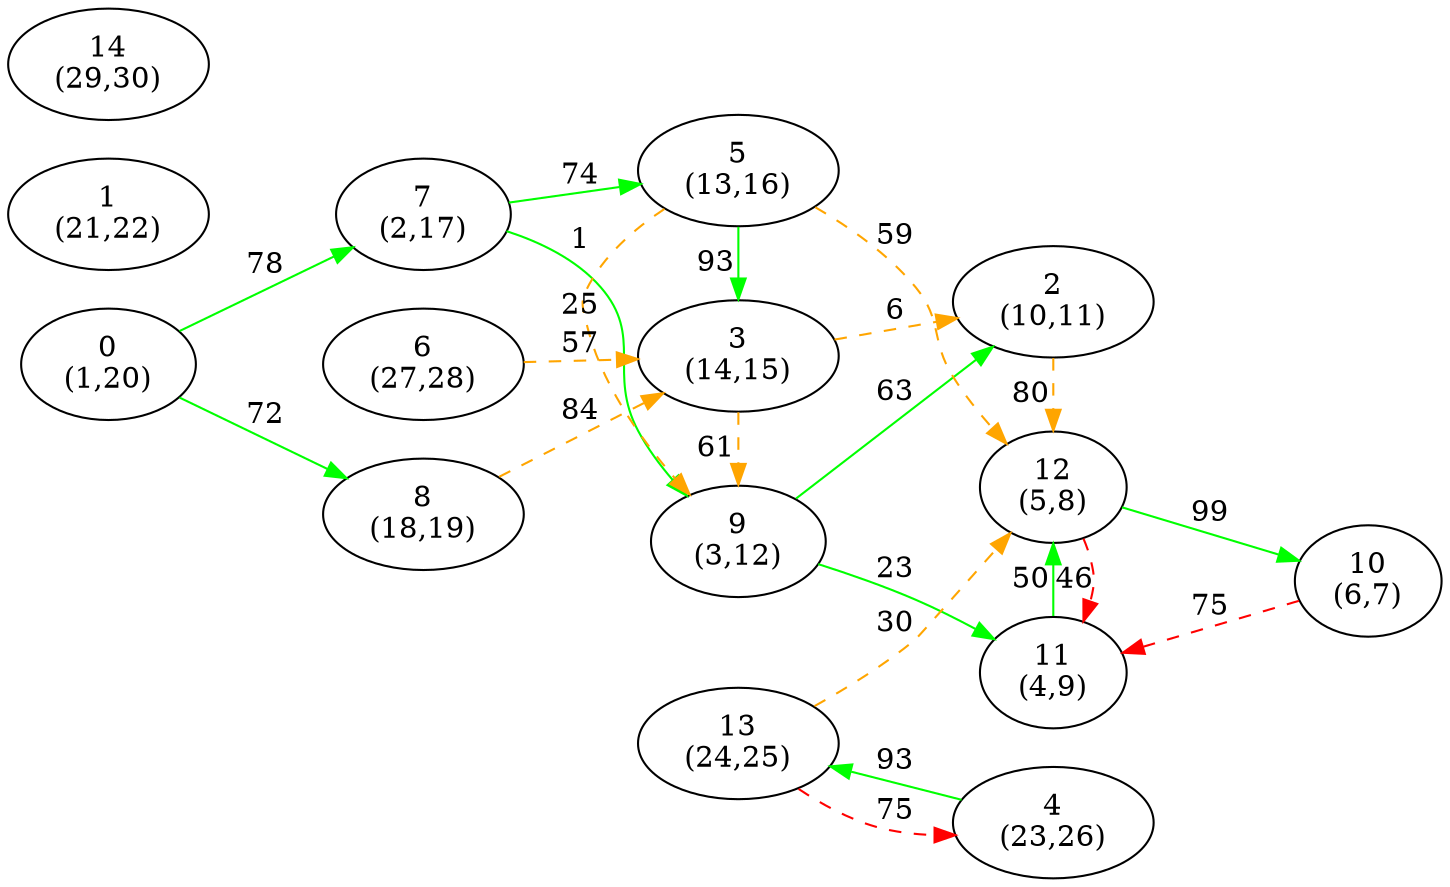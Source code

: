 digraph G {
ranksep = "equally";
rankdir = LR;
{rank = same; "0
(1,20)"; };
{rank = same; "7
(2,17)"; "8
(18,19)"; };
{rank = same; "9
(3,12)"; "5
(13,16)"; "3
(14,15)"; };
{rank = same; "11
(4,9)"; "2
(10,11)"; "12
(5,8)"; };
{rank = same; "10
(6,7)"; };
{rank = same; };
{rank = same; "1
(21,22)"; };
{rank = same; "4
(23,26)"; };
{rank = same; "13
(24,25)"; };
{rank = same; };
{rank = same; "6
(27,28)"; };
{rank = same; };
{rank = same; "14
(29,30)"; };
"0
(1,20)"->"7
(2,17)"[label="78" color = "green"];
"0
(1,20)"->"8
(18,19)"[label="72" color = "green"];
"7
(2,17)"->"9
(3,12)"[label="1" color = "green"];
"7
(2,17)"->"5
(13,16)"[label="74" color = "green"];
"8
(18,19)"->"3
(14,15)"[label="84" color = "orange" style = "dashed"];
"9
(3,12)"->"11
(4,9)"[label="23" color = "green"];
"9
(3,12)"->"2
(10,11)"[label="63" color = "green"];
"5
(13,16)"->"12
(5,8)"[label="59" color = "orange" style = "dashed"];
"5
(13,16)"->"9
(3,12)"[label="25" color = "orange" style = "dashed"];
"5
(13,16)"->"3
(14,15)"[label="93" color = "green"];
"3
(14,15)"->"9
(3,12)"[label="61" color = "orange" style = "dashed"];
"3
(14,15)"->"2
(10,11)"[label="6" color = "orange" style = "dashed"];
"11
(4,9)"->"12
(5,8)"[label="50" color = "green"];
"2
(10,11)"->"12
(5,8)"[label="80" color = "orange" style = "dashed"];
"12
(5,8)"->"10
(6,7)"[label="99" color = "green"];
"12
(5,8)"->"11
(4,9)"[label="46" color = "red" style = "dashed"];
"10
(6,7)"->"11
(4,9)"[label="75" color = "red" style = "dashed"];
"1
(21,22)"
"4
(23,26)"->"13
(24,25)"[label="93" color = "green"];
"13
(24,25)"->"4
(23,26)"[label="75" color = "red" style = "dashed"];
"13
(24,25)"->"12
(5,8)"[label="30" color = "orange" style = "dashed"];
"6
(27,28)"->"3
(14,15)"[label="57" color = "orange" style = "dashed"];
"14
(29,30)"
}
